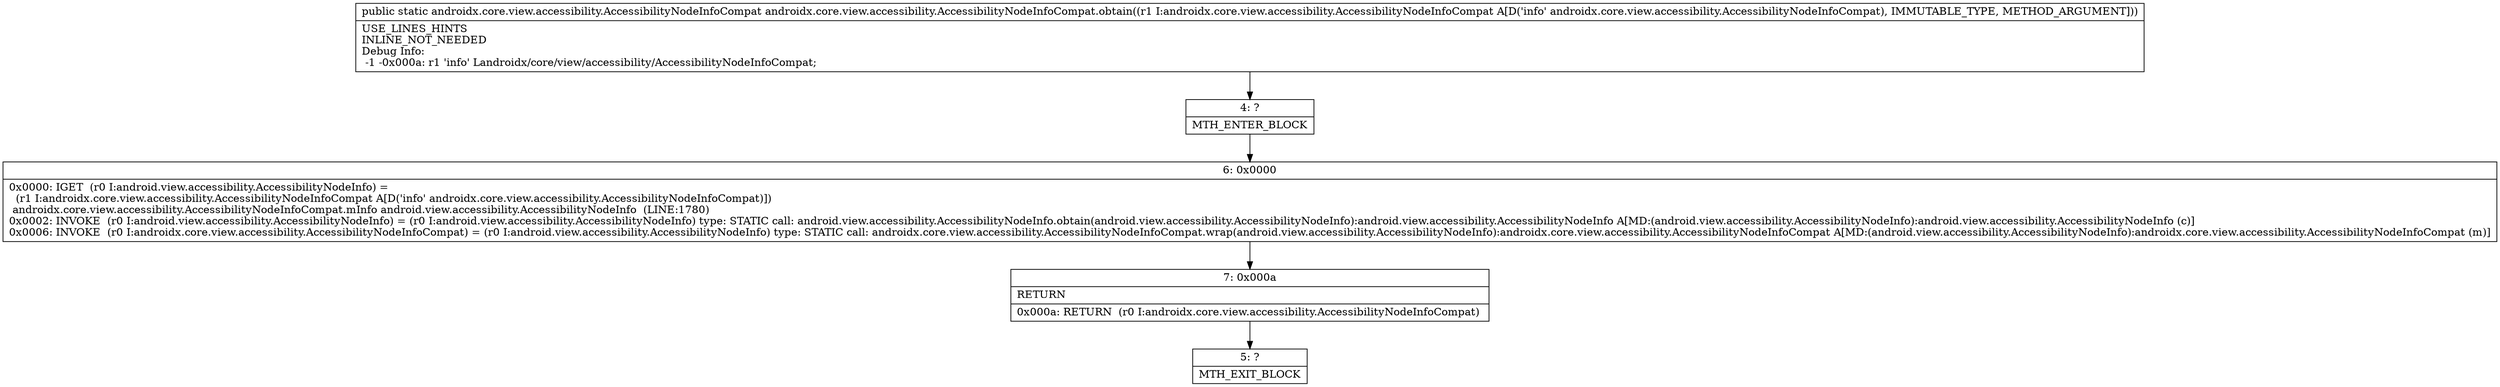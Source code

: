 digraph "CFG forandroidx.core.view.accessibility.AccessibilityNodeInfoCompat.obtain(Landroidx\/core\/view\/accessibility\/AccessibilityNodeInfoCompat;)Landroidx\/core\/view\/accessibility\/AccessibilityNodeInfoCompat;" {
Node_4 [shape=record,label="{4\:\ ?|MTH_ENTER_BLOCK\l}"];
Node_6 [shape=record,label="{6\:\ 0x0000|0x0000: IGET  (r0 I:android.view.accessibility.AccessibilityNodeInfo) = \l  (r1 I:androidx.core.view.accessibility.AccessibilityNodeInfoCompat A[D('info' androidx.core.view.accessibility.AccessibilityNodeInfoCompat)])\l androidx.core.view.accessibility.AccessibilityNodeInfoCompat.mInfo android.view.accessibility.AccessibilityNodeInfo  (LINE:1780)\l0x0002: INVOKE  (r0 I:android.view.accessibility.AccessibilityNodeInfo) = (r0 I:android.view.accessibility.AccessibilityNodeInfo) type: STATIC call: android.view.accessibility.AccessibilityNodeInfo.obtain(android.view.accessibility.AccessibilityNodeInfo):android.view.accessibility.AccessibilityNodeInfo A[MD:(android.view.accessibility.AccessibilityNodeInfo):android.view.accessibility.AccessibilityNodeInfo (c)]\l0x0006: INVOKE  (r0 I:androidx.core.view.accessibility.AccessibilityNodeInfoCompat) = (r0 I:android.view.accessibility.AccessibilityNodeInfo) type: STATIC call: androidx.core.view.accessibility.AccessibilityNodeInfoCompat.wrap(android.view.accessibility.AccessibilityNodeInfo):androidx.core.view.accessibility.AccessibilityNodeInfoCompat A[MD:(android.view.accessibility.AccessibilityNodeInfo):androidx.core.view.accessibility.AccessibilityNodeInfoCompat (m)]\l}"];
Node_7 [shape=record,label="{7\:\ 0x000a|RETURN\l|0x000a: RETURN  (r0 I:androidx.core.view.accessibility.AccessibilityNodeInfoCompat) \l}"];
Node_5 [shape=record,label="{5\:\ ?|MTH_EXIT_BLOCK\l}"];
MethodNode[shape=record,label="{public static androidx.core.view.accessibility.AccessibilityNodeInfoCompat androidx.core.view.accessibility.AccessibilityNodeInfoCompat.obtain((r1 I:androidx.core.view.accessibility.AccessibilityNodeInfoCompat A[D('info' androidx.core.view.accessibility.AccessibilityNodeInfoCompat), IMMUTABLE_TYPE, METHOD_ARGUMENT]))  | USE_LINES_HINTS\lINLINE_NOT_NEEDED\lDebug Info:\l  \-1 \-0x000a: r1 'info' Landroidx\/core\/view\/accessibility\/AccessibilityNodeInfoCompat;\l}"];
MethodNode -> Node_4;Node_4 -> Node_6;
Node_6 -> Node_7;
Node_7 -> Node_5;
}


